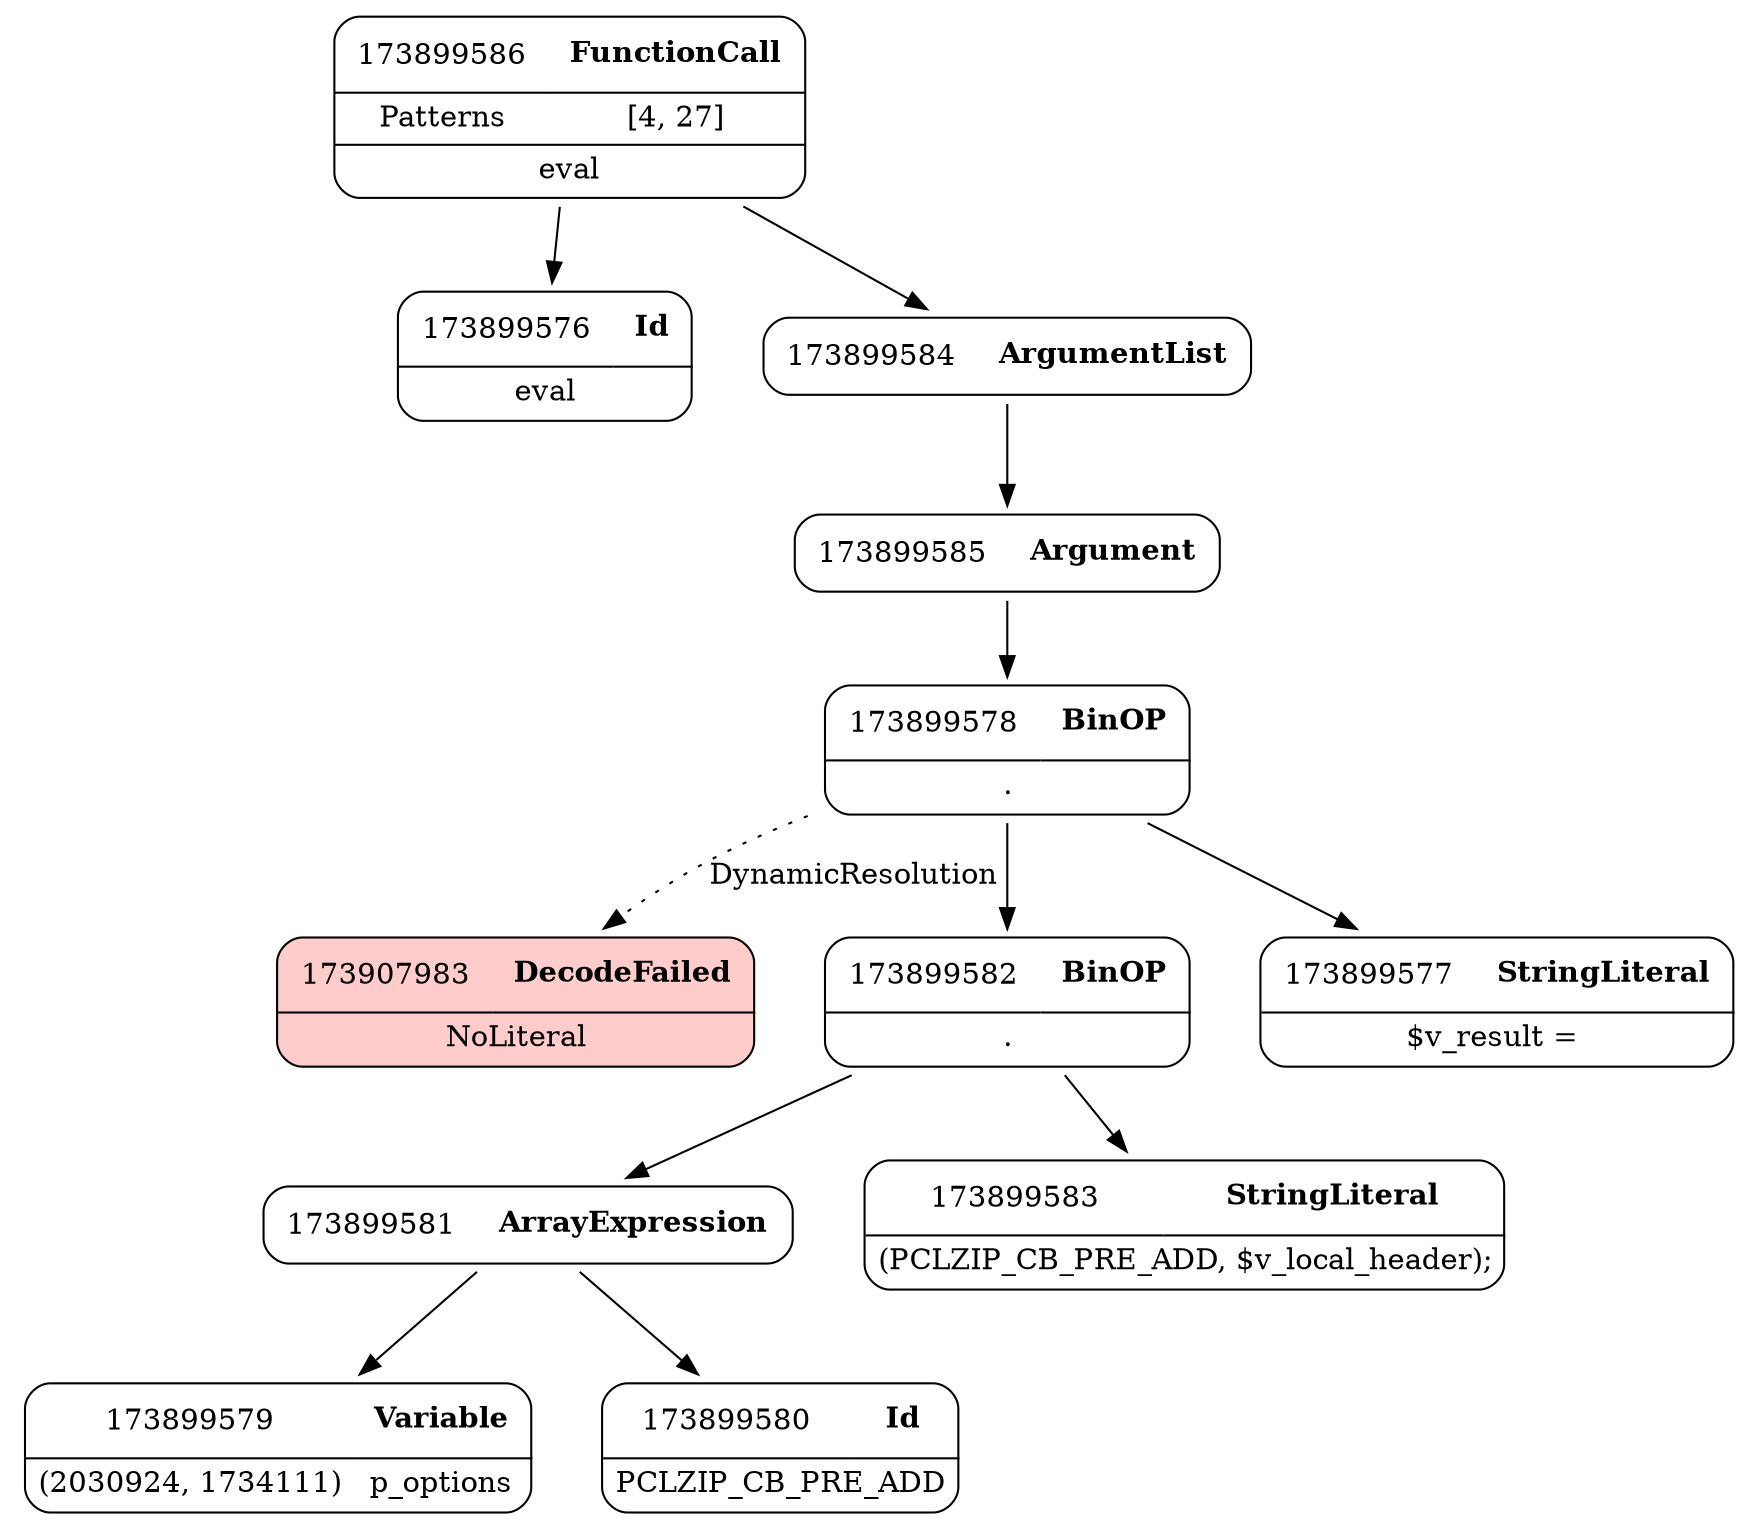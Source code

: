 digraph ast {
node [shape=none];
173899581 [label=<<TABLE border='1' cellspacing='0' cellpadding='10' style='rounded' ><TR><TD border='0'>173899581</TD><TD border='0'><B>ArrayExpression</B></TD></TR></TABLE>>];
173899581 -> 173899579 [weight=2];
173899581 -> 173899580 [weight=2];
173899580 [label=<<TABLE border='1' cellspacing='0' cellpadding='10' style='rounded' ><TR><TD border='0'>173899580</TD><TD border='0'><B>Id</B></TD></TR><HR/><TR><TD border='0' cellpadding='5' colspan='2'>PCLZIP_CB_PRE_ADD</TD></TR></TABLE>>];
173899583 [label=<<TABLE border='1' cellspacing='0' cellpadding='10' style='rounded' ><TR><TD border='0'>173899583</TD><TD border='0'><B>StringLiteral</B></TD></TR><HR/><TR><TD border='0' cellpadding='5' colspan='2'>(PCLZIP_CB_PRE_ADD, $v_local_header);</TD></TR></TABLE>>];
173907983 [label=<<TABLE border='1' cellspacing='0' cellpadding='10' style='rounded' bgcolor='#FFCCCC' ><TR><TD border='0'>173907983</TD><TD border='0'><B>DecodeFailed</B></TD></TR><HR/><TR><TD border='0' cellpadding='5' colspan='2'>NoLiteral</TD></TR></TABLE>>];
173899582 [label=<<TABLE border='1' cellspacing='0' cellpadding='10' style='rounded' ><TR><TD border='0'>173899582</TD><TD border='0'><B>BinOP</B></TD></TR><HR/><TR><TD border='0' cellpadding='5' colspan='2'>.</TD></TR></TABLE>>];
173899582 -> 173899581 [weight=2];
173899582 -> 173899583 [weight=2];
173899577 [label=<<TABLE border='1' cellspacing='0' cellpadding='10' style='rounded' ><TR><TD border='0'>173899577</TD><TD border='0'><B>StringLiteral</B></TD></TR><HR/><TR><TD border='0' cellpadding='5' colspan='2'>$v_result = </TD></TR></TABLE>>];
173899576 [label=<<TABLE border='1' cellspacing='0' cellpadding='10' style='rounded' ><TR><TD border='0'>173899576</TD><TD border='0'><B>Id</B></TD></TR><HR/><TR><TD border='0' cellpadding='5' colspan='2'>eval</TD></TR></TABLE>>];
173899579 [label=<<TABLE border='1' cellspacing='0' cellpadding='10' style='rounded' ><TR><TD border='0'>173899579</TD><TD border='0'><B>Variable</B></TD></TR><HR/><TR><TD border='0' cellpadding='5'>(2030924, 1734111)</TD><TD border='0' cellpadding='5'>p_options</TD></TR></TABLE>>];
173899578 [label=<<TABLE border='1' cellspacing='0' cellpadding='10' style='rounded' ><TR><TD border='0'>173899578</TD><TD border='0'><B>BinOP</B></TD></TR><HR/><TR><TD border='0' cellpadding='5' colspan='2'>.</TD></TR></TABLE>>];
173899578 -> 173899577 [weight=2];
173899578 -> 173899582 [weight=2];
173899578 -> 173907983 [style=dotted,label=DynamicResolution];
173899585 [label=<<TABLE border='1' cellspacing='0' cellpadding='10' style='rounded' ><TR><TD border='0'>173899585</TD><TD border='0'><B>Argument</B></TD></TR></TABLE>>];
173899585 -> 173899578 [weight=2];
173899584 [label=<<TABLE border='1' cellspacing='0' cellpadding='10' style='rounded' ><TR><TD border='0'>173899584</TD><TD border='0'><B>ArgumentList</B></TD></TR></TABLE>>];
173899584 -> 173899585 [weight=2];
173899586 [label=<<TABLE border='1' cellspacing='0' cellpadding='10' style='rounded' ><TR><TD border='0'>173899586</TD><TD border='0'><B>FunctionCall</B></TD></TR><HR/><TR><TD border='0' cellpadding='5'>Patterns</TD><TD border='0' cellpadding='5'>[4, 27]</TD></TR><HR/><TR><TD border='0' cellpadding='5' colspan='2'>eval</TD></TR></TABLE>>];
173899586 -> 173899576 [weight=2];
173899586 -> 173899584 [weight=2];
}

